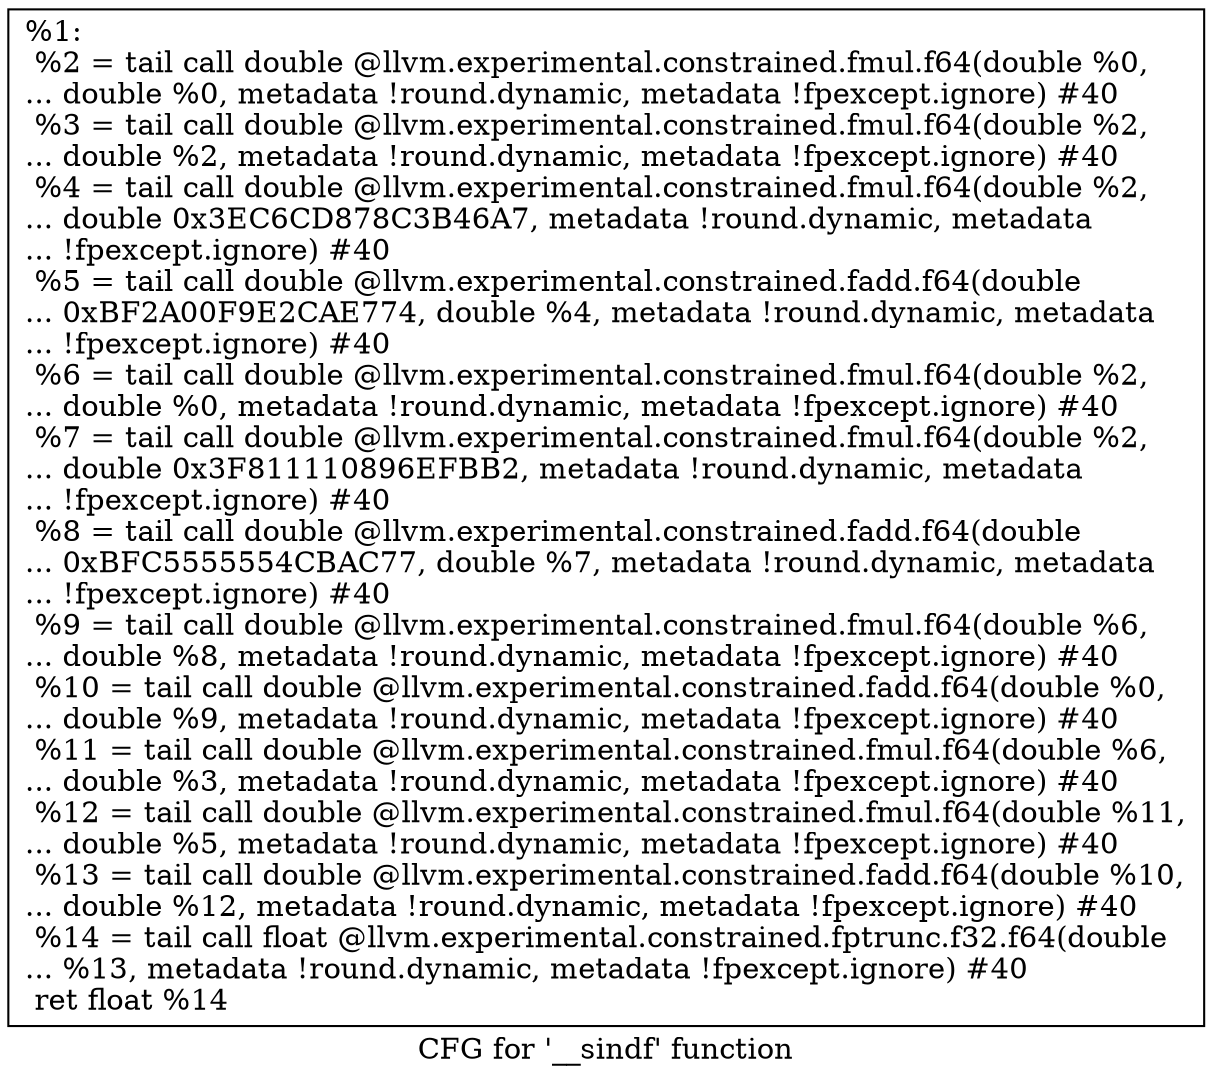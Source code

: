 digraph "CFG for '__sindf' function" {
	label="CFG for '__sindf' function";

	Node0x187d3e0 [shape=record,label="{%1:\l  %2 = tail call double @llvm.experimental.constrained.fmul.f64(double %0,\l... double %0, metadata !round.dynamic, metadata !fpexcept.ignore) #40\l  %3 = tail call double @llvm.experimental.constrained.fmul.f64(double %2,\l... double %2, metadata !round.dynamic, metadata !fpexcept.ignore) #40\l  %4 = tail call double @llvm.experimental.constrained.fmul.f64(double %2,\l... double 0x3EC6CD878C3B46A7, metadata !round.dynamic, metadata\l... !fpexcept.ignore) #40\l  %5 = tail call double @llvm.experimental.constrained.fadd.f64(double\l... 0xBF2A00F9E2CAE774, double %4, metadata !round.dynamic, metadata\l... !fpexcept.ignore) #40\l  %6 = tail call double @llvm.experimental.constrained.fmul.f64(double %2,\l... double %0, metadata !round.dynamic, metadata !fpexcept.ignore) #40\l  %7 = tail call double @llvm.experimental.constrained.fmul.f64(double %2,\l... double 0x3F811110896EFBB2, metadata !round.dynamic, metadata\l... !fpexcept.ignore) #40\l  %8 = tail call double @llvm.experimental.constrained.fadd.f64(double\l... 0xBFC5555554CBAC77, double %7, metadata !round.dynamic, metadata\l... !fpexcept.ignore) #40\l  %9 = tail call double @llvm.experimental.constrained.fmul.f64(double %6,\l... double %8, metadata !round.dynamic, metadata !fpexcept.ignore) #40\l  %10 = tail call double @llvm.experimental.constrained.fadd.f64(double %0,\l... double %9, metadata !round.dynamic, metadata !fpexcept.ignore) #40\l  %11 = tail call double @llvm.experimental.constrained.fmul.f64(double %6,\l... double %3, metadata !round.dynamic, metadata !fpexcept.ignore) #40\l  %12 = tail call double @llvm.experimental.constrained.fmul.f64(double %11,\l... double %5, metadata !round.dynamic, metadata !fpexcept.ignore) #40\l  %13 = tail call double @llvm.experimental.constrained.fadd.f64(double %10,\l... double %12, metadata !round.dynamic, metadata !fpexcept.ignore) #40\l  %14 = tail call float @llvm.experimental.constrained.fptrunc.f32.f64(double\l... %13, metadata !round.dynamic, metadata !fpexcept.ignore) #40\l  ret float %14\l}"];
}
